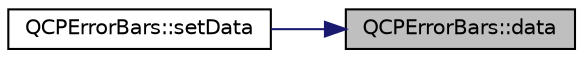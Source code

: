 digraph "QCPErrorBars::data"
{
 // LATEX_PDF_SIZE
  edge [fontname="Helvetica",fontsize="10",labelfontname="Helvetica",labelfontsize="10"];
  node [fontname="Helvetica",fontsize="10",shape=record];
  rankdir="RL";
  Node1 [label="QCPErrorBars::data",height=0.2,width=0.4,color="black", fillcolor="grey75", style="filled", fontcolor="black",tooltip=" "];
  Node1 -> Node2 [dir="back",color="midnightblue",fontsize="10",style="solid",fontname="Helvetica"];
  Node2 [label="QCPErrorBars::setData",height=0.2,width=0.4,color="black", fillcolor="white", style="filled",URL="$classQCPErrorBars.html#a92b1980003255f5f7c05407a4d92aabc",tooltip=" "];
}
